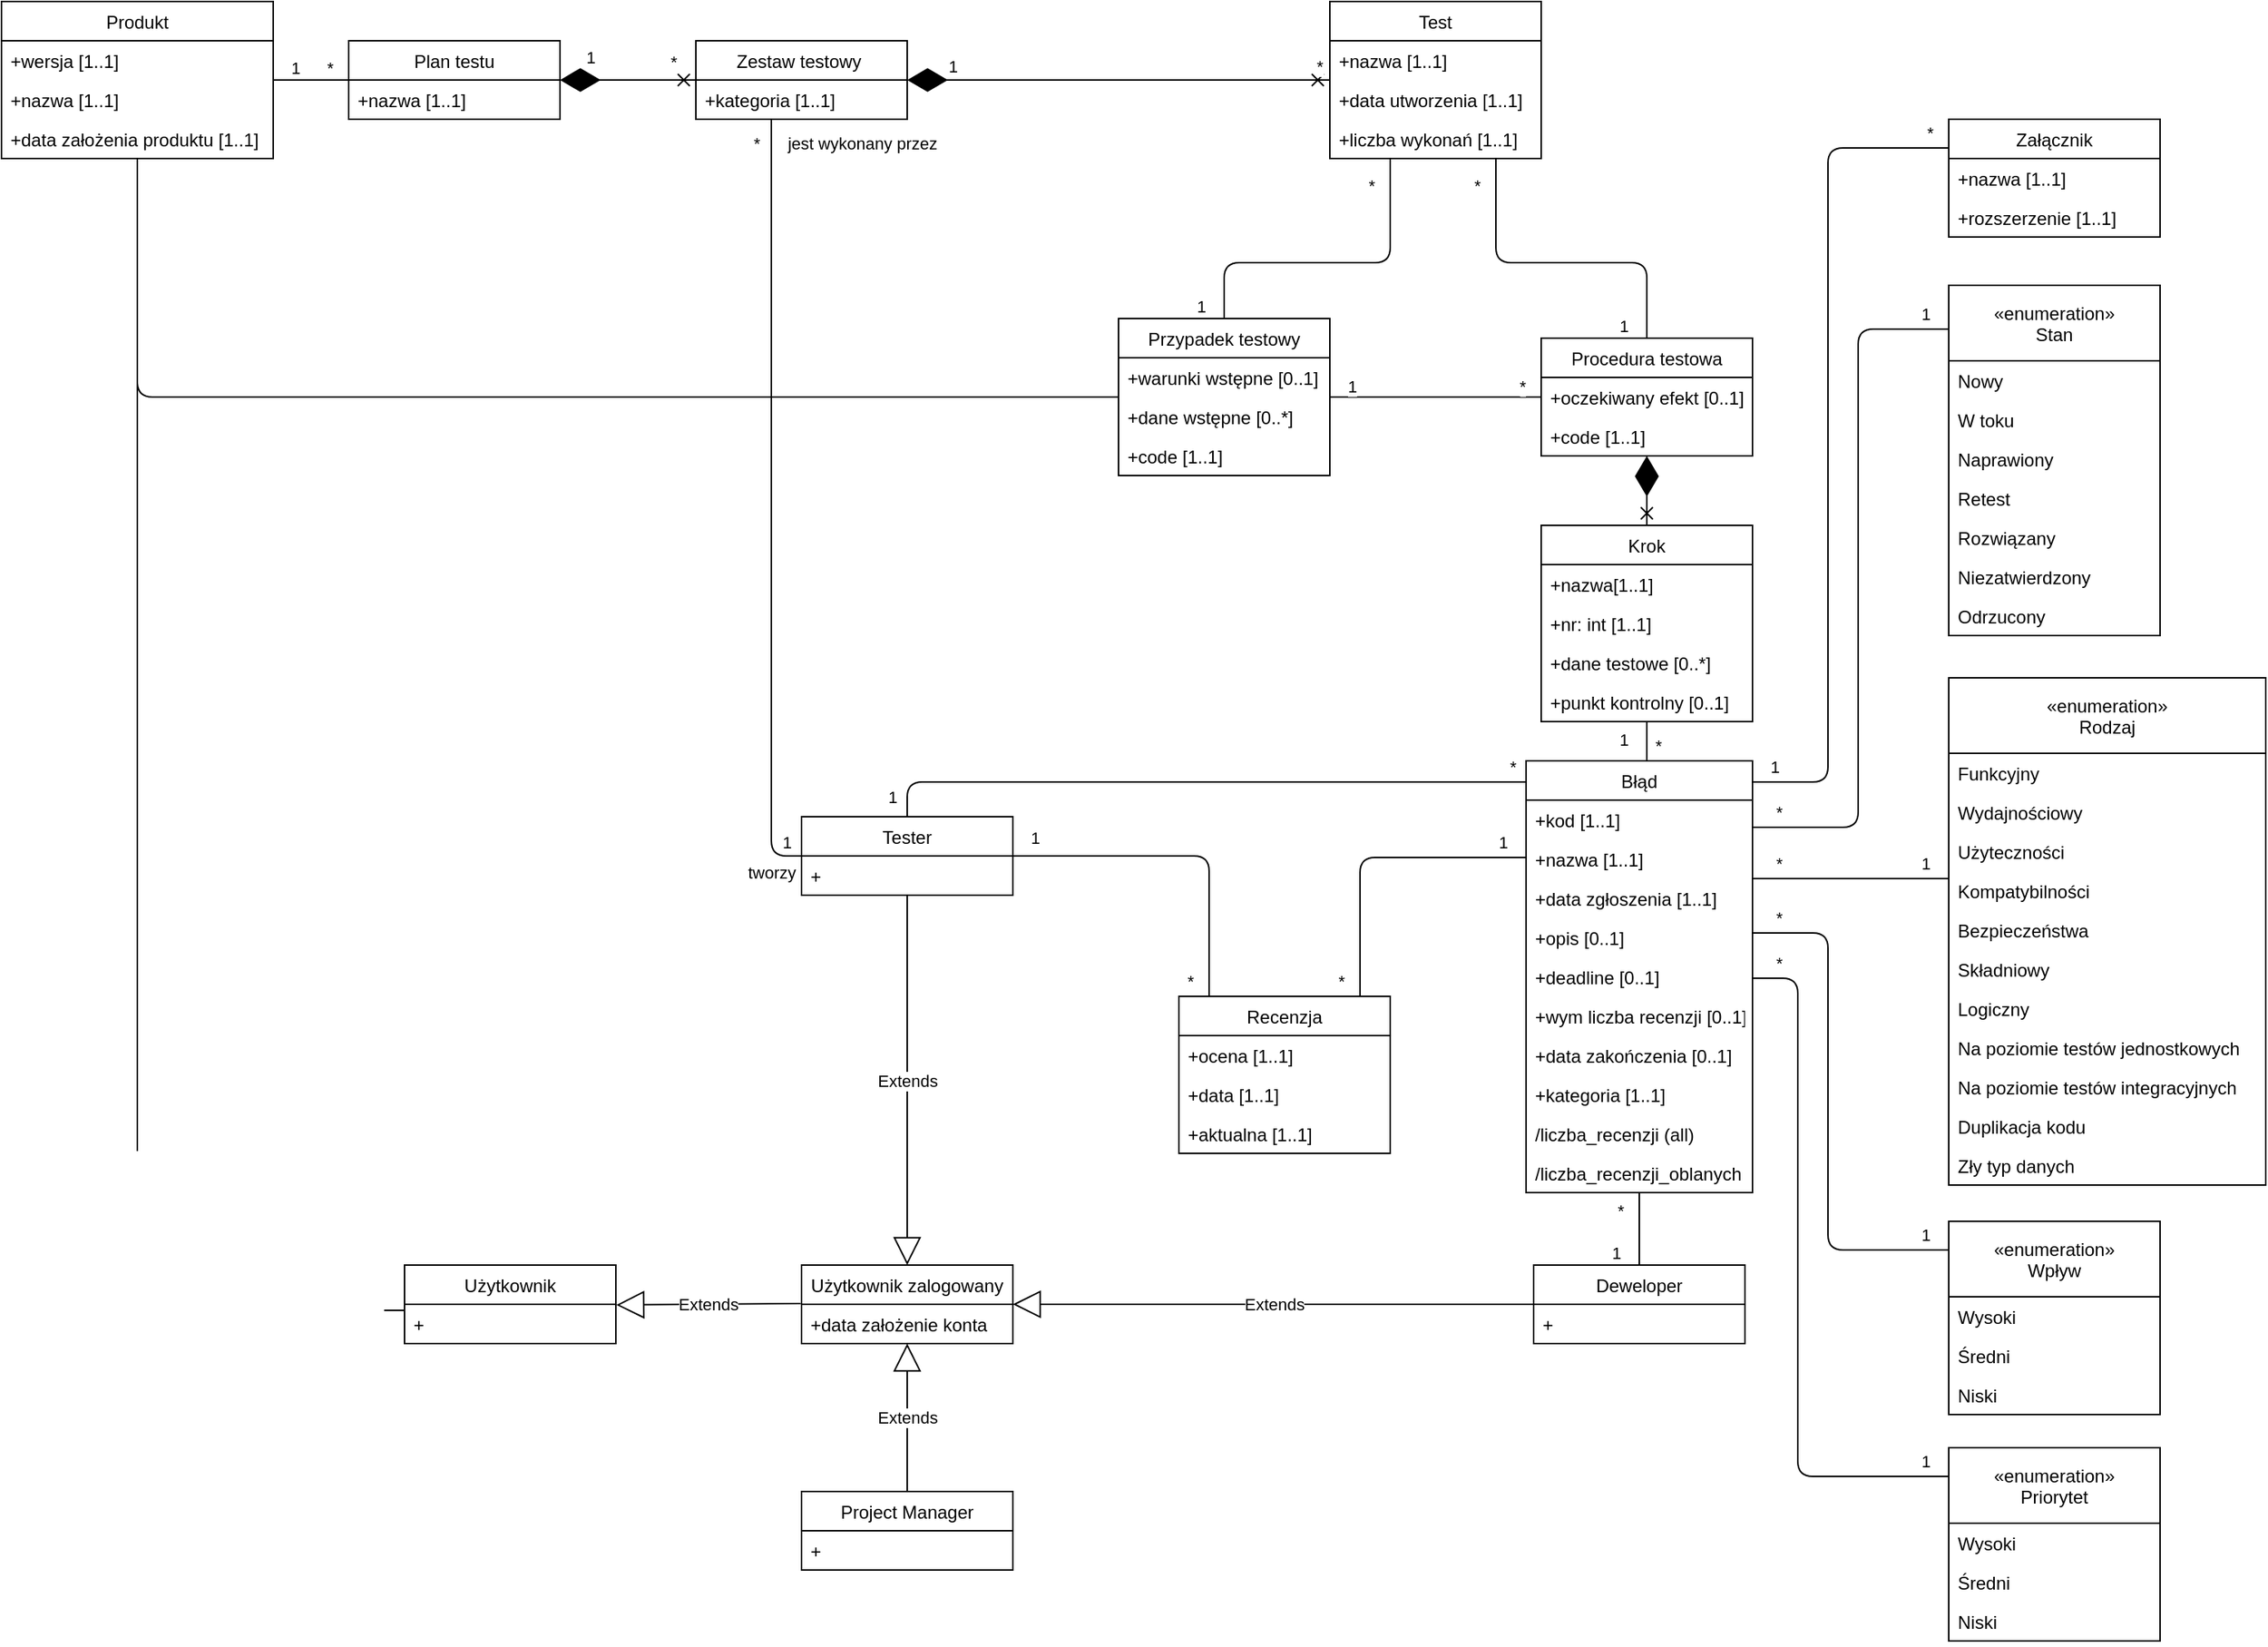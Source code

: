 <mxfile version="15.5.9" type="github">
  <diagram id="C5RBs43oDa-KdzZeNtuy" name="Page-1">
    <mxGraphModel dx="2065" dy="324" grid="1" gridSize="10" guides="1" tooltips="1" connect="1" arrows="1" fold="1" page="1" pageScale="1" pageWidth="827" pageHeight="1169" math="0" shadow="0">
      <root>
        <mxCell id="WIyWlLk6GJQsqaUBKTNV-0" />
        <mxCell id="WIyWlLk6GJQsqaUBKTNV-1" parent="WIyWlLk6GJQsqaUBKTNV-0" />
        <mxCell id="rUIHVcRXvthAcP_0r2kh-1" value="Plan testu" style="swimlane;fontStyle=0;childLayout=stackLayout;horizontal=1;startSize=26;fillColor=none;horizontalStack=0;resizeParent=1;resizeParentMax=0;resizeLast=0;collapsible=1;marginBottom=0;" parent="WIyWlLk6GJQsqaUBKTNV-1" vertex="1">
          <mxGeometry x="-590" y="89" width="140" height="52" as="geometry" />
        </mxCell>
        <mxCell id="rUIHVcRXvthAcP_0r2kh-4" value="+nazwa [1..1]" style="text;strokeColor=none;fillColor=none;align=left;verticalAlign=top;spacingLeft=4;spacingRight=4;overflow=hidden;rotatable=0;points=[[0,0.5],[1,0.5]];portConstraint=eastwest;" parent="rUIHVcRXvthAcP_0r2kh-1" vertex="1">
          <mxGeometry y="26" width="140" height="26" as="geometry" />
        </mxCell>
        <mxCell id="rUIHVcRXvthAcP_0r2kh-5" value="Zestaw testowy " style="swimlane;fontStyle=0;childLayout=stackLayout;horizontal=1;startSize=26;fillColor=none;horizontalStack=0;resizeParent=1;resizeParentMax=0;resizeLast=0;collapsible=1;marginBottom=0;" parent="WIyWlLk6GJQsqaUBKTNV-1" vertex="1">
          <mxGeometry x="-360" y="89" width="140" height="52" as="geometry" />
        </mxCell>
        <mxCell id="5Vj4jenH8BbNC08_9B11-53" value="+kategoria [1..1]" style="text;strokeColor=none;fillColor=none;align=left;verticalAlign=top;spacingLeft=4;spacingRight=4;overflow=hidden;rotatable=0;points=[[0,0.5],[1,0.5]];portConstraint=eastwest;" parent="rUIHVcRXvthAcP_0r2kh-5" vertex="1">
          <mxGeometry y="26" width="140" height="26" as="geometry" />
        </mxCell>
        <mxCell id="rUIHVcRXvthAcP_0r2kh-13" value="Test" style="swimlane;fontStyle=0;childLayout=stackLayout;horizontal=1;startSize=26;fillColor=none;horizontalStack=0;resizeParent=1;resizeParentMax=0;resizeLast=0;collapsible=1;marginBottom=0;" parent="WIyWlLk6GJQsqaUBKTNV-1" vertex="1">
          <mxGeometry x="60" y="63" width="140" height="104" as="geometry" />
        </mxCell>
        <mxCell id="5Vj4jenH8BbNC08_9B11-20" value="+nazwa [1..1]" style="text;strokeColor=none;fillColor=none;align=left;verticalAlign=top;spacingLeft=4;spacingRight=4;overflow=hidden;rotatable=0;points=[[0,0.5],[1,0.5]];portConstraint=eastwest;" parent="rUIHVcRXvthAcP_0r2kh-13" vertex="1">
          <mxGeometry y="26" width="140" height="26" as="geometry" />
        </mxCell>
        <mxCell id="5Vj4jenH8BbNC08_9B11-55" value="+data utworzenia [1..1]" style="text;strokeColor=none;fillColor=none;align=left;verticalAlign=top;spacingLeft=4;spacingRight=4;overflow=hidden;rotatable=0;points=[[0,0.5],[1,0.5]];portConstraint=eastwest;" parent="rUIHVcRXvthAcP_0r2kh-13" vertex="1">
          <mxGeometry y="52" width="140" height="26" as="geometry" />
        </mxCell>
        <mxCell id="5Vj4jenH8BbNC08_9B11-60" value="+liczba wykonań [1..1]" style="text;strokeColor=none;fillColor=none;align=left;verticalAlign=top;spacingLeft=4;spacingRight=4;overflow=hidden;rotatable=0;points=[[0,0.5],[1,0.5]];portConstraint=eastwest;" parent="rUIHVcRXvthAcP_0r2kh-13" vertex="1">
          <mxGeometry y="78" width="140" height="26" as="geometry" />
        </mxCell>
        <mxCell id="5Vj4jenH8BbNC08_9B11-35" style="edgeStyle=orthogonalEdgeStyle;rounded=1;orthogonalLoop=1;jettySize=auto;html=1;endArrow=none;endFill=0;" parent="WIyWlLk6GJQsqaUBKTNV-1" source="Vc3Eoi6ETg7o6c7sWArZ-52" target="Vc3Eoi6ETg7o6c7sWArZ-6" edge="1">
          <mxGeometry relative="1" as="geometry">
            <Array as="points">
              <mxPoint x="-220" y="580" />
            </Array>
          </mxGeometry>
        </mxCell>
        <mxCell id="Vc3Eoi6ETg7o6c7sWArZ-79" value="1" style="edgeLabel;html=1;align=center;verticalAlign=middle;resizable=0;points=[];" parent="5Vj4jenH8BbNC08_9B11-35" vertex="1" connectable="0">
          <mxGeometry x="0.893" relative="1" as="geometry">
            <mxPoint x="-10" y="10" as="offset" />
          </mxGeometry>
        </mxCell>
        <mxCell id="Vc3Eoi6ETg7o6c7sWArZ-80" value="*" style="edgeLabel;html=1;align=center;verticalAlign=middle;resizable=0;points=[];" parent="5Vj4jenH8BbNC08_9B11-35" vertex="1" connectable="0">
          <mxGeometry x="-0.926" y="-2" relative="1" as="geometry">
            <mxPoint x="7" y="-8" as="offset" />
          </mxGeometry>
        </mxCell>
        <mxCell id="rUIHVcRXvthAcP_0r2kh-67" value="" style="endArrow=none;html=1;edgeStyle=orthogonalEdgeStyle;" parent="WIyWlLk6GJQsqaUBKTNV-1" source="Vc3Eoi6ETg7o6c7sWArZ-6" target="rUIHVcRXvthAcP_0r2kh-5" edge="1">
          <mxGeometry width="50" height="50" relative="1" as="geometry">
            <mxPoint x="-620" y="412" as="sourcePoint" />
            <mxPoint x="-617.06" y="316.002" as="targetPoint" />
            <Array as="points">
              <mxPoint x="-310" y="629" />
            </Array>
          </mxGeometry>
        </mxCell>
        <mxCell id="rUIHVcRXvthAcP_0r2kh-68" value="tworzy" style="edgeLabel;html=1;align=center;verticalAlign=middle;resizable=0;points=[];" parent="rUIHVcRXvthAcP_0r2kh-67" vertex="1" connectable="0">
          <mxGeometry x="-0.716" y="-2" relative="1" as="geometry">
            <mxPoint x="-2" y="63" as="offset" />
          </mxGeometry>
        </mxCell>
        <mxCell id="rUIHVcRXvthAcP_0r2kh-69" value="jest wykonany przez" style="edgeLabel;html=1;align=center;verticalAlign=middle;resizable=0;points=[];" parent="rUIHVcRXvthAcP_0r2kh-67" vertex="1" connectable="0">
          <mxGeometry x="0.685" relative="1" as="geometry">
            <mxPoint x="60" y="-64" as="offset" />
          </mxGeometry>
        </mxCell>
        <mxCell id="rUIHVcRXvthAcP_0r2kh-70" value="*" style="edgeLabel;html=1;align=center;verticalAlign=middle;resizable=0;points=[];" parent="rUIHVcRXvthAcP_0r2kh-67" vertex="1" connectable="0">
          <mxGeometry x="0.669" y="1" relative="1" as="geometry">
            <mxPoint x="-9" y="-68" as="offset" />
          </mxGeometry>
        </mxCell>
        <mxCell id="rUIHVcRXvthAcP_0r2kh-71" value="1" style="edgeLabel;html=1;align=center;verticalAlign=middle;resizable=0;points=[];" parent="rUIHVcRXvthAcP_0r2kh-67" vertex="1" connectable="0">
          <mxGeometry x="-0.559" y="-2" relative="1" as="geometry">
            <mxPoint x="8" y="83" as="offset" />
          </mxGeometry>
        </mxCell>
        <mxCell id="5Vj4jenH8BbNC08_9B11-12" value="Krok" style="swimlane;fontStyle=0;childLayout=stackLayout;horizontal=1;startSize=26;fillColor=none;horizontalStack=0;resizeParent=1;resizeParentMax=0;resizeLast=0;collapsible=1;marginBottom=0;" parent="WIyWlLk6GJQsqaUBKTNV-1" vertex="1">
          <mxGeometry x="200" y="410" width="140" height="130" as="geometry" />
        </mxCell>
        <mxCell id="UE96xgW0tEFk1YT_2X4H-4" value="+nazwa[1..1]" style="text;strokeColor=none;fillColor=none;align=left;verticalAlign=top;spacingLeft=4;spacingRight=4;overflow=hidden;rotatable=0;points=[[0,0.5],[1,0.5]];portConstraint=eastwest;" parent="5Vj4jenH8BbNC08_9B11-12" vertex="1">
          <mxGeometry y="26" width="140" height="26" as="geometry" />
        </mxCell>
        <mxCell id="5Vj4jenH8BbNC08_9B11-69" value="+nr: int [1..1]" style="text;strokeColor=none;fillColor=none;align=left;verticalAlign=top;spacingLeft=4;spacingRight=4;overflow=hidden;rotatable=0;points=[[0,0.5],[1,0.5]];portConstraint=eastwest;" parent="5Vj4jenH8BbNC08_9B11-12" vertex="1">
          <mxGeometry y="52" width="140" height="26" as="geometry" />
        </mxCell>
        <mxCell id="5Vj4jenH8BbNC08_9B11-88" value="+dane testowe [0..*]" style="text;strokeColor=none;fillColor=none;align=left;verticalAlign=top;spacingLeft=4;spacingRight=4;overflow=hidden;rotatable=0;points=[[0,0.5],[1,0.5]];portConstraint=eastwest;" parent="5Vj4jenH8BbNC08_9B11-12" vertex="1">
          <mxGeometry y="78" width="140" height="26" as="geometry" />
        </mxCell>
        <mxCell id="5Vj4jenH8BbNC08_9B11-16" value="+punkt kontrolny [0..1]" style="text;strokeColor=none;fillColor=none;align=left;verticalAlign=top;spacingLeft=4;spacingRight=4;overflow=hidden;rotatable=0;points=[[0,0.5],[1,0.5]];portConstraint=eastwest;" parent="5Vj4jenH8BbNC08_9B11-12" vertex="1">
          <mxGeometry y="104" width="140" height="26" as="geometry" />
        </mxCell>
        <mxCell id="5Vj4jenH8BbNC08_9B11-51" value="" style="endArrow=diamondThin;endFill=1;endSize=24;html=1;edgeStyle=orthogonalEdgeStyle;startArrow=cross;startFill=0;" parent="WIyWlLk6GJQsqaUBKTNV-1" source="rUIHVcRXvthAcP_0r2kh-13" target="rUIHVcRXvthAcP_0r2kh-5" edge="1">
          <mxGeometry width="160" relative="1" as="geometry">
            <mxPoint x="110" y="116" as="sourcePoint" />
            <mxPoint x="232" y="115" as="targetPoint" />
          </mxGeometry>
        </mxCell>
        <mxCell id="5Vj4jenH8BbNC08_9B11-52" value="*" style="edgeLabel;html=1;align=center;verticalAlign=middle;resizable=0;points=[];" parent="5Vj4jenH8BbNC08_9B11-51" vertex="1" connectable="0">
          <mxGeometry x="-0.873" relative="1" as="geometry">
            <mxPoint x="11" y="-9" as="offset" />
          </mxGeometry>
        </mxCell>
        <mxCell id="KIsLZSZWqToQ8BmbdBa2-0" value="1" style="edgeLabel;html=1;align=center;verticalAlign=middle;resizable=0;points=[];" parent="5Vj4jenH8BbNC08_9B11-51" vertex="1" connectable="0">
          <mxGeometry x="0.746" y="-2" relative="1" as="geometry">
            <mxPoint x="-6" y="-7" as="offset" />
          </mxGeometry>
        </mxCell>
        <mxCell id="5Vj4jenH8BbNC08_9B11-70" value="" style="endArrow=diamondThin;endFill=1;endSize=24;html=1;startArrow=cross;startFill=0;" parent="WIyWlLk6GJQsqaUBKTNV-1" source="5Vj4jenH8BbNC08_9B11-12" target="Vc3Eoi6ETg7o6c7sWArZ-37" edge="1">
          <mxGeometry width="160" relative="1" as="geometry">
            <mxPoint x="750" y="648" as="sourcePoint" />
            <mxPoint x="750" y="576" as="targetPoint" />
          </mxGeometry>
        </mxCell>
        <mxCell id="rqP9fq4yDlE11nNga9YV-0" value="Produkt" style="swimlane;fontStyle=0;childLayout=stackLayout;horizontal=1;startSize=26;fillColor=none;horizontalStack=0;resizeParent=1;resizeParentMax=0;resizeLast=0;collapsible=1;marginBottom=0;" parent="WIyWlLk6GJQsqaUBKTNV-1" vertex="1">
          <mxGeometry x="-820" y="63" width="180" height="104" as="geometry" />
        </mxCell>
        <mxCell id="rqP9fq4yDlE11nNga9YV-1" value="+wersja [1..1]" style="text;strokeColor=none;fillColor=none;align=left;verticalAlign=top;spacingLeft=4;spacingRight=4;overflow=hidden;rotatable=0;points=[[0,0.5],[1,0.5]];portConstraint=eastwest;" parent="rqP9fq4yDlE11nNga9YV-0" vertex="1">
          <mxGeometry y="26" width="180" height="26" as="geometry" />
        </mxCell>
        <mxCell id="TgG3yo3TImJw_ULpONhB-1" value="+nazwa [1..1]" style="text;strokeColor=none;fillColor=none;align=left;verticalAlign=top;spacingLeft=4;spacingRight=4;overflow=hidden;rotatable=0;points=[[0,0.5],[1,0.5]];portConstraint=eastwest;" parent="rqP9fq4yDlE11nNga9YV-0" vertex="1">
          <mxGeometry y="52" width="180" height="26" as="geometry" />
        </mxCell>
        <mxCell id="5CY6hVK9cCRZoUUBeGbK-0" value="+data założenia produktu [1..1]" style="text;strokeColor=none;fillColor=none;align=left;verticalAlign=top;spacingLeft=4;spacingRight=4;overflow=hidden;rotatable=0;points=[[0,0.5],[1,0.5]];portConstraint=eastwest;" vertex="1" parent="rqP9fq4yDlE11nNga9YV-0">
          <mxGeometry y="78" width="180" height="26" as="geometry" />
        </mxCell>
        <mxCell id="TgG3yo3TImJw_ULpONhB-2" value="Recenzja" style="swimlane;fontStyle=0;childLayout=stackLayout;horizontal=1;startSize=26;fillColor=none;horizontalStack=0;resizeParent=1;resizeParentMax=0;resizeLast=0;collapsible=1;marginBottom=0;" parent="WIyWlLk6GJQsqaUBKTNV-1" vertex="1">
          <mxGeometry x="-40" y="722" width="140" height="104" as="geometry" />
        </mxCell>
        <mxCell id="TgG3yo3TImJw_ULpONhB-4" value="+ocena [1..1]" style="text;strokeColor=none;fillColor=none;align=left;verticalAlign=top;spacingLeft=4;spacingRight=4;overflow=hidden;rotatable=0;points=[[0,0.5],[1,0.5]];portConstraint=eastwest;" parent="TgG3yo3TImJw_ULpONhB-2" vertex="1">
          <mxGeometry y="26" width="140" height="26" as="geometry" />
        </mxCell>
        <mxCell id="TgG3yo3TImJw_ULpONhB-7" value="+data [1..1]" style="text;strokeColor=none;fillColor=none;align=left;verticalAlign=top;spacingLeft=4;spacingRight=4;overflow=hidden;rotatable=0;points=[[0,0.5],[1,0.5]];portConstraint=eastwest;" parent="TgG3yo3TImJw_ULpONhB-2" vertex="1">
          <mxGeometry y="52" width="140" height="26" as="geometry" />
        </mxCell>
        <mxCell id="TgG3yo3TImJw_ULpONhB-12" value="+aktualna [1..1]" style="text;strokeColor=none;fillColor=none;align=left;verticalAlign=top;spacingLeft=4;spacingRight=4;overflow=hidden;rotatable=0;points=[[0,0.5],[1,0.5]];portConstraint=eastwest;" parent="TgG3yo3TImJw_ULpONhB-2" vertex="1">
          <mxGeometry y="78" width="140" height="26" as="geometry" />
        </mxCell>
        <mxCell id="Vc3Eoi6ETg7o6c7sWArZ-0" value="" style="endArrow=none;html=1;edgeStyle=orthogonalEdgeStyle;" parent="WIyWlLk6GJQsqaUBKTNV-1" source="rqP9fq4yDlE11nNga9YV-0" target="rUIHVcRXvthAcP_0r2kh-1" edge="1">
          <mxGeometry relative="1" as="geometry">
            <mxPoint x="-700" y="366" as="sourcePoint" />
            <mxPoint x="-540" y="366" as="targetPoint" />
          </mxGeometry>
        </mxCell>
        <mxCell id="Vc3Eoi6ETg7o6c7sWArZ-1" value="1" style="edgeLabel;resizable=0;html=1;align=left;verticalAlign=bottom;" parent="Vc3Eoi6ETg7o6c7sWArZ-0" connectable="0" vertex="1">
          <mxGeometry x="-1" relative="1" as="geometry">
            <mxPoint x="10" as="offset" />
          </mxGeometry>
        </mxCell>
        <mxCell id="Vc3Eoi6ETg7o6c7sWArZ-2" value="*" style="edgeLabel;resizable=0;html=1;align=right;verticalAlign=bottom;" parent="Vc3Eoi6ETg7o6c7sWArZ-0" connectable="0" vertex="1">
          <mxGeometry x="1" relative="1" as="geometry">
            <mxPoint x="-10" as="offset" />
          </mxGeometry>
        </mxCell>
        <mxCell id="Vc3Eoi6ETg7o6c7sWArZ-6" value="Tester" style="swimlane;fontStyle=0;childLayout=stackLayout;horizontal=1;startSize=26;fillColor=none;horizontalStack=0;resizeParent=1;resizeParentMax=0;resizeLast=0;collapsible=1;marginBottom=0;" parent="WIyWlLk6GJQsqaUBKTNV-1" vertex="1">
          <mxGeometry x="-290" y="603" width="140" height="52" as="geometry" />
        </mxCell>
        <mxCell id="Vc3Eoi6ETg7o6c7sWArZ-7" value="+" style="text;strokeColor=none;fillColor=none;align=left;verticalAlign=top;spacingLeft=4;spacingRight=4;overflow=hidden;rotatable=0;points=[[0,0.5],[1,0.5]];portConstraint=eastwest;" parent="Vc3Eoi6ETg7o6c7sWArZ-6" vertex="1">
          <mxGeometry y="26" width="140" height="26" as="geometry" />
        </mxCell>
        <mxCell id="Vc3Eoi6ETg7o6c7sWArZ-3" value="" style="endArrow=diamondThin;endFill=1;endSize=24;html=1;edgeStyle=orthogonalEdgeStyle;startArrow=cross;startFill=0;" parent="WIyWlLk6GJQsqaUBKTNV-1" source="rUIHVcRXvthAcP_0r2kh-5" target="rUIHVcRXvthAcP_0r2kh-1" edge="1">
          <mxGeometry width="160" relative="1" as="geometry">
            <mxPoint x="-498" y="246" as="sourcePoint" />
            <mxPoint x="-330" y="246" as="targetPoint" />
          </mxGeometry>
        </mxCell>
        <mxCell id="Vc3Eoi6ETg7o6c7sWArZ-4" value="1" style="edgeLabel;html=1;align=center;verticalAlign=middle;resizable=0;points=[];" parent="Vc3Eoi6ETg7o6c7sWArZ-3" vertex="1" connectable="0">
          <mxGeometry x="0.82" y="3" relative="1" as="geometry">
            <mxPoint x="12" y="-18" as="offset" />
          </mxGeometry>
        </mxCell>
        <mxCell id="Vc3Eoi6ETg7o6c7sWArZ-5" value="*" style="edgeLabel;html=1;align=center;verticalAlign=middle;resizable=0;points=[];" parent="Vc3Eoi6ETg7o6c7sWArZ-3" vertex="1" connectable="0">
          <mxGeometry x="-0.895" y="-1" relative="1" as="geometry">
            <mxPoint x="-11" y="-11" as="offset" />
          </mxGeometry>
        </mxCell>
        <mxCell id="Vc3Eoi6ETg7o6c7sWArZ-16" value="Użytkownik zalogowany" style="swimlane;fontStyle=0;childLayout=stackLayout;horizontal=1;startSize=26;fillColor=none;horizontalStack=0;resizeParent=1;resizeParentMax=0;resizeLast=0;collapsible=1;marginBottom=0;" parent="WIyWlLk6GJQsqaUBKTNV-1" vertex="1">
          <mxGeometry x="-290" y="900" width="140" height="52" as="geometry" />
        </mxCell>
        <mxCell id="Vc3Eoi6ETg7o6c7sWArZ-17" value="+data założenie konta" style="text;strokeColor=none;fillColor=none;align=left;verticalAlign=top;spacingLeft=4;spacingRight=4;overflow=hidden;rotatable=0;points=[[0,0.5],[1,0.5]];portConstraint=eastwest;" parent="Vc3Eoi6ETg7o6c7sWArZ-16" vertex="1">
          <mxGeometry y="26" width="140" height="26" as="geometry" />
        </mxCell>
        <mxCell id="Vc3Eoi6ETg7o6c7sWArZ-18" value="Extends" style="endArrow=block;endSize=16;endFill=0;html=1;edgeStyle=orthogonalEdgeStyle;" parent="WIyWlLk6GJQsqaUBKTNV-1" source="Vc3Eoi6ETg7o6c7sWArZ-6" target="Vc3Eoi6ETg7o6c7sWArZ-16" edge="1">
          <mxGeometry width="160" relative="1" as="geometry">
            <mxPoint x="-780" y="516" as="sourcePoint" />
            <mxPoint x="-620" y="516" as="targetPoint" />
          </mxGeometry>
        </mxCell>
        <mxCell id="Vc3Eoi6ETg7o6c7sWArZ-19" value="Project Manager" style="swimlane;fontStyle=0;childLayout=stackLayout;horizontal=1;startSize=26;fillColor=none;horizontalStack=0;resizeParent=1;resizeParentMax=0;resizeLast=0;collapsible=1;marginBottom=0;" parent="WIyWlLk6GJQsqaUBKTNV-1" vertex="1">
          <mxGeometry x="-290" y="1050" width="140" height="52" as="geometry" />
        </mxCell>
        <mxCell id="Vc3Eoi6ETg7o6c7sWArZ-20" value="+" style="text;strokeColor=none;fillColor=none;align=left;verticalAlign=top;spacingLeft=4;spacingRight=4;overflow=hidden;rotatable=0;points=[[0,0.5],[1,0.5]];portConstraint=eastwest;" parent="Vc3Eoi6ETg7o6c7sWArZ-19" vertex="1">
          <mxGeometry y="26" width="140" height="26" as="geometry" />
        </mxCell>
        <mxCell id="Vc3Eoi6ETg7o6c7sWArZ-21" value="Deweloper" style="swimlane;fontStyle=0;childLayout=stackLayout;horizontal=1;startSize=26;fillColor=none;horizontalStack=0;resizeParent=1;resizeParentMax=0;resizeLast=0;collapsible=1;marginBottom=0;" parent="WIyWlLk6GJQsqaUBKTNV-1" vertex="1">
          <mxGeometry x="195" y="900" width="140" height="52" as="geometry" />
        </mxCell>
        <mxCell id="Vc3Eoi6ETg7o6c7sWArZ-22" value="+" style="text;strokeColor=none;fillColor=none;align=left;verticalAlign=top;spacingLeft=4;spacingRight=4;overflow=hidden;rotatable=0;points=[[0,0.5],[1,0.5]];portConstraint=eastwest;" parent="Vc3Eoi6ETg7o6c7sWArZ-21" vertex="1">
          <mxGeometry y="26" width="140" height="26" as="geometry" />
        </mxCell>
        <mxCell id="Vc3Eoi6ETg7o6c7sWArZ-23" value="Extends" style="endArrow=block;endSize=16;endFill=0;html=1;edgeStyle=orthogonalEdgeStyle;" parent="WIyWlLk6GJQsqaUBKTNV-1" source="Vc3Eoi6ETg7o6c7sWArZ-19" target="Vc3Eoi6ETg7o6c7sWArZ-16" edge="1">
          <mxGeometry width="160" relative="1" as="geometry">
            <mxPoint x="-490.0" y="618" as="sourcePoint" />
            <mxPoint x="-490.0" y="766" as="targetPoint" />
          </mxGeometry>
        </mxCell>
        <mxCell id="Vc3Eoi6ETg7o6c7sWArZ-24" value="Extends" style="endArrow=block;endSize=16;endFill=0;html=1;edgeStyle=orthogonalEdgeStyle;" parent="WIyWlLk6GJQsqaUBKTNV-1" source="Vc3Eoi6ETg7o6c7sWArZ-21" target="Vc3Eoi6ETg7o6c7sWArZ-16" edge="1">
          <mxGeometry width="160" relative="1" as="geometry">
            <mxPoint x="-490" y="976" as="sourcePoint" />
            <mxPoint x="-490" y="818" as="targetPoint" />
          </mxGeometry>
        </mxCell>
        <mxCell id="Vc3Eoi6ETg7o6c7sWArZ-25" value="" style="endArrow=none;html=1;edgeStyle=orthogonalEdgeStyle;" parent="WIyWlLk6GJQsqaUBKTNV-1" source="Vc3Eoi6ETg7o6c7sWArZ-21" target="Vc3Eoi6ETg7o6c7sWArZ-52" edge="1">
          <mxGeometry relative="1" as="geometry">
            <mxPoint x="-130" y="1064" as="sourcePoint" />
            <mxPoint x="-110" y="716" as="targetPoint" />
          </mxGeometry>
        </mxCell>
        <mxCell id="Vc3Eoi6ETg7o6c7sWArZ-26" value="1" style="edgeLabel;resizable=0;html=1;align=left;verticalAlign=bottom;" parent="Vc3Eoi6ETg7o6c7sWArZ-25" connectable="0" vertex="1">
          <mxGeometry x="-1" relative="1" as="geometry">
            <mxPoint x="-20" as="offset" />
          </mxGeometry>
        </mxCell>
        <mxCell id="Vc3Eoi6ETg7o6c7sWArZ-27" value="*" style="edgeLabel;resizable=0;html=1;align=right;verticalAlign=bottom;" parent="Vc3Eoi6ETg7o6c7sWArZ-25" connectable="0" vertex="1">
          <mxGeometry x="1" relative="1" as="geometry">
            <mxPoint x="-10" y="20" as="offset" />
          </mxGeometry>
        </mxCell>
        <mxCell id="Vc3Eoi6ETg7o6c7sWArZ-31" value="" style="endArrow=none;html=1;edgeStyle=orthogonalEdgeStyle;" parent="WIyWlLk6GJQsqaUBKTNV-1" source="Vc3Eoi6ETg7o6c7sWArZ-48" target="rUIHVcRXvthAcP_0r2kh-13" edge="1">
          <mxGeometry relative="1" as="geometry">
            <mxPoint x="-130" y="226" as="sourcePoint" />
            <mxPoint x="80" y="226" as="targetPoint" />
            <Array as="points">
              <mxPoint x="-10" y="236" />
              <mxPoint x="100" y="236" />
            </Array>
          </mxGeometry>
        </mxCell>
        <mxCell id="Vc3Eoi6ETg7o6c7sWArZ-32" value="1" style="edgeLabel;resizable=0;html=1;align=left;verticalAlign=bottom;" parent="Vc3Eoi6ETg7o6c7sWArZ-31" connectable="0" vertex="1">
          <mxGeometry x="-1" relative="1" as="geometry">
            <mxPoint x="-20" as="offset" />
          </mxGeometry>
        </mxCell>
        <mxCell id="Vc3Eoi6ETg7o6c7sWArZ-33" value="*" style="edgeLabel;resizable=0;html=1;align=right;verticalAlign=bottom;" parent="Vc3Eoi6ETg7o6c7sWArZ-31" connectable="0" vertex="1">
          <mxGeometry x="1" relative="1" as="geometry">
            <mxPoint x="-10" y="26" as="offset" />
          </mxGeometry>
        </mxCell>
        <mxCell id="Vc3Eoi6ETg7o6c7sWArZ-34" value="" style="endArrow=none;html=1;edgeStyle=orthogonalEdgeStyle;" parent="WIyWlLk6GJQsqaUBKTNV-1" source="Vc3Eoi6ETg7o6c7sWArZ-48" target="Vc3Eoi6ETg7o6c7sWArZ-37" edge="1">
          <mxGeometry relative="1" as="geometry">
            <mxPoint x="125" y="458" as="sourcePoint" />
            <mxPoint x="125" y="352" as="targetPoint" />
          </mxGeometry>
        </mxCell>
        <mxCell id="Vc3Eoi6ETg7o6c7sWArZ-35" value="1" style="edgeLabel;resizable=0;html=1;align=left;verticalAlign=bottom;" parent="Vc3Eoi6ETg7o6c7sWArZ-34" connectable="0" vertex="1">
          <mxGeometry x="-1" relative="1" as="geometry">
            <mxPoint x="10" y="1" as="offset" />
          </mxGeometry>
        </mxCell>
        <mxCell id="Vc3Eoi6ETg7o6c7sWArZ-36" value="*" style="edgeLabel;resizable=0;html=1;align=right;verticalAlign=bottom;" parent="Vc3Eoi6ETg7o6c7sWArZ-34" connectable="0" vertex="1">
          <mxGeometry x="1" relative="1" as="geometry">
            <mxPoint x="-10" y="1" as="offset" />
          </mxGeometry>
        </mxCell>
        <mxCell id="Vc3Eoi6ETg7o6c7sWArZ-37" value="Procedura testowa" style="swimlane;fontStyle=0;childLayout=stackLayout;horizontal=1;startSize=26;fillColor=none;horizontalStack=0;resizeParent=1;resizeParentMax=0;resizeLast=0;collapsible=1;marginBottom=0;" parent="WIyWlLk6GJQsqaUBKTNV-1" vertex="1">
          <mxGeometry x="200" y="286" width="140" height="78" as="geometry" />
        </mxCell>
        <mxCell id="Vc3Eoi6ETg7o6c7sWArZ-38" value="+oczekiwany efekt [0..1]" style="text;strokeColor=none;fillColor=none;align=left;verticalAlign=top;spacingLeft=4;spacingRight=4;overflow=hidden;rotatable=0;points=[[0,0.5],[1,0.5]];portConstraint=eastwest;" parent="Vc3Eoi6ETg7o6c7sWArZ-37" vertex="1">
          <mxGeometry y="26" width="140" height="26" as="geometry" />
        </mxCell>
        <mxCell id="84gb7psJSmbV0KAnGelM-0" value="+code [1..1]" style="text;strokeColor=none;fillColor=none;align=left;verticalAlign=top;spacingLeft=4;spacingRight=4;overflow=hidden;rotatable=0;points=[[0,0.5],[1,0.5]];portConstraint=eastwest;" parent="Vc3Eoi6ETg7o6c7sWArZ-37" vertex="1">
          <mxGeometry y="52" width="140" height="26" as="geometry" />
        </mxCell>
        <mxCell id="Vc3Eoi6ETg7o6c7sWArZ-39" value="" style="endArrow=none;html=1;edgeStyle=orthogonalEdgeStyle;" parent="WIyWlLk6GJQsqaUBKTNV-1" source="Vc3Eoi6ETg7o6c7sWArZ-37" target="rUIHVcRXvthAcP_0r2kh-13" edge="1">
          <mxGeometry relative="1" as="geometry">
            <mxPoint x="-35" y="296" as="sourcePoint" />
            <mxPoint x="140" y="190" as="targetPoint" />
            <Array as="points">
              <mxPoint x="270" y="236" />
              <mxPoint x="170" y="236" />
            </Array>
          </mxGeometry>
        </mxCell>
        <mxCell id="Vc3Eoi6ETg7o6c7sWArZ-40" value="1" style="edgeLabel;resizable=0;html=1;align=left;verticalAlign=bottom;" parent="Vc3Eoi6ETg7o6c7sWArZ-39" connectable="0" vertex="1">
          <mxGeometry x="-1" relative="1" as="geometry">
            <mxPoint x="-20" as="offset" />
          </mxGeometry>
        </mxCell>
        <mxCell id="Vc3Eoi6ETg7o6c7sWArZ-41" value="*" style="edgeLabel;resizable=0;html=1;align=right;verticalAlign=bottom;" parent="Vc3Eoi6ETg7o6c7sWArZ-39" connectable="0" vertex="1">
          <mxGeometry x="1" relative="1" as="geometry">
            <mxPoint x="-10" y="26" as="offset" />
          </mxGeometry>
        </mxCell>
        <mxCell id="Vc3Eoi6ETg7o6c7sWArZ-48" value="Przypadek testowy" style="swimlane;fontStyle=0;childLayout=stackLayout;horizontal=1;startSize=26;fillColor=none;horizontalStack=0;resizeParent=1;resizeParentMax=0;resizeLast=0;collapsible=1;marginBottom=0;" parent="WIyWlLk6GJQsqaUBKTNV-1" vertex="1">
          <mxGeometry x="-80" y="273" width="140" height="104" as="geometry" />
        </mxCell>
        <mxCell id="Vc3Eoi6ETg7o6c7sWArZ-49" value="+warunki wstępne [0..1]" style="text;strokeColor=none;fillColor=none;align=left;verticalAlign=top;spacingLeft=4;spacingRight=4;overflow=hidden;rotatable=0;points=[[0,0.5],[1,0.5]];portConstraint=eastwest;" parent="Vc3Eoi6ETg7o6c7sWArZ-48" vertex="1">
          <mxGeometry y="26" width="140" height="26" as="geometry" />
        </mxCell>
        <mxCell id="Vc3Eoi6ETg7o6c7sWArZ-50" value="+dane wstępne [0..*]" style="text;strokeColor=none;fillColor=none;align=left;verticalAlign=top;spacingLeft=4;spacingRight=4;overflow=hidden;rotatable=0;points=[[0,0.5],[1,0.5]];portConstraint=eastwest;" parent="Vc3Eoi6ETg7o6c7sWArZ-48" vertex="1">
          <mxGeometry y="52" width="140" height="26" as="geometry" />
        </mxCell>
        <mxCell id="84gb7psJSmbV0KAnGelM-1" value="+code [1..1]" style="text;strokeColor=none;fillColor=none;align=left;verticalAlign=top;spacingLeft=4;spacingRight=4;overflow=hidden;rotatable=0;points=[[0,0.5],[1,0.5]];portConstraint=eastwest;" parent="Vc3Eoi6ETg7o6c7sWArZ-48" vertex="1">
          <mxGeometry y="78" width="140" height="26" as="geometry" />
        </mxCell>
        <mxCell id="Vc3Eoi6ETg7o6c7sWArZ-52" value="Błąd" style="swimlane;fontStyle=0;childLayout=stackLayout;horizontal=1;startSize=26;fillColor=none;horizontalStack=0;resizeParent=1;resizeParentMax=0;resizeLast=0;collapsible=1;marginBottom=0;" parent="WIyWlLk6GJQsqaUBKTNV-1" vertex="1">
          <mxGeometry x="190" y="566" width="150" height="286" as="geometry" />
        </mxCell>
        <mxCell id="Vc3Eoi6ETg7o6c7sWArZ-60" value="+kod [1..1]" style="text;strokeColor=none;fillColor=none;align=left;verticalAlign=top;spacingLeft=4;spacingRight=4;overflow=hidden;rotatable=0;points=[[0,0.5],[1,0.5]];portConstraint=eastwest;" parent="Vc3Eoi6ETg7o6c7sWArZ-52" vertex="1">
          <mxGeometry y="26" width="150" height="26" as="geometry" />
        </mxCell>
        <mxCell id="Vc3Eoi6ETg7o6c7sWArZ-59" value="+nazwa [1..1]" style="text;strokeColor=none;fillColor=none;align=left;verticalAlign=top;spacingLeft=4;spacingRight=4;overflow=hidden;rotatable=0;points=[[0,0.5],[1,0.5]];portConstraint=eastwest;" parent="Vc3Eoi6ETg7o6c7sWArZ-52" vertex="1">
          <mxGeometry y="52" width="150" height="26" as="geometry" />
        </mxCell>
        <mxCell id="Vc3Eoi6ETg7o6c7sWArZ-61" value="+data zgłoszenia [1..1]" style="text;strokeColor=none;fillColor=none;align=left;verticalAlign=top;spacingLeft=4;spacingRight=4;overflow=hidden;rotatable=0;points=[[0,0.5],[1,0.5]];portConstraint=eastwest;" parent="Vc3Eoi6ETg7o6c7sWArZ-52" vertex="1">
          <mxGeometry y="78" width="150" height="26" as="geometry" />
        </mxCell>
        <mxCell id="Vc3Eoi6ETg7o6c7sWArZ-58" value="+opis [0..1]" style="text;strokeColor=none;fillColor=none;align=left;verticalAlign=top;spacingLeft=4;spacingRight=4;overflow=hidden;rotatable=0;points=[[0,0.5],[1,0.5]];portConstraint=eastwest;" parent="Vc3Eoi6ETg7o6c7sWArZ-52" vertex="1">
          <mxGeometry y="104" width="150" height="26" as="geometry" />
        </mxCell>
        <mxCell id="Vc3Eoi6ETg7o6c7sWArZ-108" value="+deadline [0..1]" style="text;strokeColor=none;fillColor=none;align=left;verticalAlign=top;spacingLeft=4;spacingRight=4;overflow=hidden;rotatable=0;points=[[0,0.5],[1,0.5]];portConstraint=eastwest;" parent="Vc3Eoi6ETg7o6c7sWArZ-52" vertex="1">
          <mxGeometry y="130" width="150" height="26" as="geometry" />
        </mxCell>
        <mxCell id="Vc3Eoi6ETg7o6c7sWArZ-54" value="+wym liczba recenzji [0..1]" style="text;strokeColor=none;fillColor=none;align=left;verticalAlign=top;spacingLeft=4;spacingRight=4;overflow=hidden;rotatable=0;points=[[0,0.5],[1,0.5]];portConstraint=eastwest;" parent="Vc3Eoi6ETg7o6c7sWArZ-52" vertex="1">
          <mxGeometry y="156" width="150" height="26" as="geometry" />
        </mxCell>
        <mxCell id="Vc3Eoi6ETg7o6c7sWArZ-107" value="+data zakończenia [0..1]" style="text;strokeColor=none;fillColor=none;align=left;verticalAlign=top;spacingLeft=4;spacingRight=4;overflow=hidden;rotatable=0;points=[[0,0.5],[1,0.5]];portConstraint=eastwest;" parent="Vc3Eoi6ETg7o6c7sWArZ-52" vertex="1">
          <mxGeometry y="182" width="150" height="26" as="geometry" />
        </mxCell>
        <mxCell id="UE96xgW0tEFk1YT_2X4H-1" value="+kategoria [1..1]" style="text;strokeColor=none;fillColor=none;align=left;verticalAlign=top;spacingLeft=4;spacingRight=4;overflow=hidden;rotatable=0;points=[[0,0.5],[1,0.5]];portConstraint=eastwest;" parent="Vc3Eoi6ETg7o6c7sWArZ-52" vertex="1">
          <mxGeometry y="208" width="150" height="26" as="geometry" />
        </mxCell>
        <mxCell id="UE96xgW0tEFk1YT_2X4H-2" value="/liczba_recenzji (all)" style="text;strokeColor=none;fillColor=none;align=left;verticalAlign=top;spacingLeft=4;spacingRight=4;overflow=hidden;rotatable=0;points=[[0,0.5],[1,0.5]];portConstraint=eastwest;" parent="Vc3Eoi6ETg7o6c7sWArZ-52" vertex="1">
          <mxGeometry y="234" width="150" height="26" as="geometry" />
        </mxCell>
        <mxCell id="UE96xgW0tEFk1YT_2X4H-3" value="/liczba_recenzji_oblanych (failed)" style="text;strokeColor=none;fillColor=none;align=left;verticalAlign=top;spacingLeft=4;spacingRight=4;overflow=hidden;rotatable=0;points=[[0,0.5],[1,0.5]];portConstraint=eastwest;" parent="Vc3Eoi6ETg7o6c7sWArZ-52" vertex="1">
          <mxGeometry y="260" width="150" height="26" as="geometry" />
        </mxCell>
        <mxCell id="Vc3Eoi6ETg7o6c7sWArZ-63" value="" style="endArrow=none;html=1;edgeStyle=orthogonalEdgeStyle;" parent="WIyWlLk6GJQsqaUBKTNV-1" source="Vc3Eoi6ETg7o6c7sWArZ-52" target="Vc3Eoi6ETg7o6c7sWArZ-81" edge="1">
          <mxGeometry relative="1" as="geometry">
            <mxPoint x="650" y="555.0" as="sourcePoint" />
            <mxPoint x="550" y="436" as="targetPoint" />
            <Array as="points">
              <mxPoint x="390" y="580" />
              <mxPoint x="390" y="160" />
            </Array>
          </mxGeometry>
        </mxCell>
        <mxCell id="Vc3Eoi6ETg7o6c7sWArZ-64" value="1" style="edgeLabel;resizable=0;html=1;align=left;verticalAlign=bottom;" parent="Vc3Eoi6ETg7o6c7sWArZ-63" connectable="0" vertex="1">
          <mxGeometry x="-1" relative="1" as="geometry">
            <mxPoint x="10" y="-2" as="offset" />
          </mxGeometry>
        </mxCell>
        <mxCell id="Vc3Eoi6ETg7o6c7sWArZ-65" value="*" style="edgeLabel;resizable=0;html=1;align=right;verticalAlign=bottom;" parent="Vc3Eoi6ETg7o6c7sWArZ-63" connectable="0" vertex="1">
          <mxGeometry x="1" relative="1" as="geometry">
            <mxPoint x="-10" y="-2" as="offset" />
          </mxGeometry>
        </mxCell>
        <mxCell id="Vc3Eoi6ETg7o6c7sWArZ-66" value="" style="endArrow=none;html=1;edgeStyle=orthogonalEdgeStyle;" parent="WIyWlLk6GJQsqaUBKTNV-1" source="5Vj4jenH8BbNC08_9B11-12" target="Vc3Eoi6ETg7o6c7sWArZ-52" edge="1">
          <mxGeometry relative="1" as="geometry">
            <mxPoint x="120" y="515.71" as="sourcePoint" />
            <mxPoint x="220" y="515.71" as="targetPoint" />
            <Array as="points">
              <mxPoint x="270" y="500" />
              <mxPoint x="270" y="500" />
            </Array>
          </mxGeometry>
        </mxCell>
        <mxCell id="Vc3Eoi6ETg7o6c7sWArZ-67" value="1" style="edgeLabel;resizable=0;html=1;align=left;verticalAlign=bottom;" parent="Vc3Eoi6ETg7o6c7sWArZ-66" connectable="0" vertex="1">
          <mxGeometry x="-1" relative="1" as="geometry">
            <mxPoint x="-20" y="20" as="offset" />
          </mxGeometry>
        </mxCell>
        <mxCell id="Vc3Eoi6ETg7o6c7sWArZ-68" value="*" style="edgeLabel;resizable=0;html=1;align=right;verticalAlign=bottom;" parent="Vc3Eoi6ETg7o6c7sWArZ-66" connectable="0" vertex="1">
          <mxGeometry x="1" relative="1" as="geometry">
            <mxPoint x="10" y="-2" as="offset" />
          </mxGeometry>
        </mxCell>
        <mxCell id="Vc3Eoi6ETg7o6c7sWArZ-69" value="" style="endArrow=none;html=1;edgeStyle=orthogonalEdgeStyle;" parent="WIyWlLk6GJQsqaUBKTNV-1" source="Vc3Eoi6ETg7o6c7sWArZ-52" target="TgG3yo3TImJw_ULpONhB-2" edge="1">
          <mxGeometry relative="1" as="geometry">
            <mxPoint x="-190" y="716" as="sourcePoint" />
            <mxPoint x="-140" y="786" as="targetPoint" />
            <Array as="points">
              <mxPoint x="80" y="630" />
            </Array>
          </mxGeometry>
        </mxCell>
        <mxCell id="Vc3Eoi6ETg7o6c7sWArZ-70" value="1" style="edgeLabel;resizable=0;html=1;align=left;verticalAlign=bottom;" parent="Vc3Eoi6ETg7o6c7sWArZ-69" connectable="0" vertex="1">
          <mxGeometry x="-1" relative="1" as="geometry">
            <mxPoint x="-20" y="-2" as="offset" />
          </mxGeometry>
        </mxCell>
        <mxCell id="Vc3Eoi6ETg7o6c7sWArZ-71" value="*" style="edgeLabel;resizable=0;html=1;align=right;verticalAlign=bottom;" parent="Vc3Eoi6ETg7o6c7sWArZ-69" connectable="0" vertex="1">
          <mxGeometry x="1" relative="1" as="geometry">
            <mxPoint x="-10" y="-2" as="offset" />
          </mxGeometry>
        </mxCell>
        <mxCell id="Vc3Eoi6ETg7o6c7sWArZ-76" value="" style="endArrow=none;html=1;edgeStyle=orthogonalEdgeStyle;" parent="WIyWlLk6GJQsqaUBKTNV-1" source="Vc3Eoi6ETg7o6c7sWArZ-6" target="TgG3yo3TImJw_ULpONhB-2" edge="1">
          <mxGeometry relative="1" as="geometry">
            <mxPoint x="-190" y="526" as="sourcePoint" />
            <mxPoint x="-220" y="916" as="targetPoint" />
            <Array as="points">
              <mxPoint x="-20" y="629" />
            </Array>
          </mxGeometry>
        </mxCell>
        <mxCell id="Vc3Eoi6ETg7o6c7sWArZ-77" value="1" style="edgeLabel;resizable=0;html=1;align=left;verticalAlign=bottom;" parent="Vc3Eoi6ETg7o6c7sWArZ-76" connectable="0" vertex="1">
          <mxGeometry x="-1" relative="1" as="geometry">
            <mxPoint x="10" y="-4" as="offset" />
          </mxGeometry>
        </mxCell>
        <mxCell id="Vc3Eoi6ETg7o6c7sWArZ-78" value="*" style="edgeLabel;resizable=0;html=1;align=right;verticalAlign=bottom;" parent="Vc3Eoi6ETg7o6c7sWArZ-76" connectable="0" vertex="1">
          <mxGeometry x="1" relative="1" as="geometry">
            <mxPoint x="-10" y="-2" as="offset" />
          </mxGeometry>
        </mxCell>
        <mxCell id="Vc3Eoi6ETg7o6c7sWArZ-81" value="Załącznik" style="swimlane;fontStyle=0;childLayout=stackLayout;horizontal=1;startSize=26;fillColor=none;horizontalStack=0;resizeParent=1;resizeParentMax=0;resizeLast=0;collapsible=1;marginBottom=0;" parent="WIyWlLk6GJQsqaUBKTNV-1" vertex="1">
          <mxGeometry x="470" y="141" width="140" height="78" as="geometry" />
        </mxCell>
        <mxCell id="Vc3Eoi6ETg7o6c7sWArZ-82" value="+nazwa [1..1]" style="text;strokeColor=none;fillColor=none;align=left;verticalAlign=top;spacingLeft=4;spacingRight=4;overflow=hidden;rotatable=0;points=[[0,0.5],[1,0.5]];portConstraint=eastwest;" parent="Vc3Eoi6ETg7o6c7sWArZ-81" vertex="1">
          <mxGeometry y="26" width="140" height="26" as="geometry" />
        </mxCell>
        <mxCell id="Vc3Eoi6ETg7o6c7sWArZ-83" value="+rozszerzenie [1..1]" style="text;strokeColor=none;fillColor=none;align=left;verticalAlign=top;spacingLeft=4;spacingRight=4;overflow=hidden;rotatable=0;points=[[0,0.5],[1,0.5]];portConstraint=eastwest;" parent="Vc3Eoi6ETg7o6c7sWArZ-81" vertex="1">
          <mxGeometry y="52" width="140" height="26" as="geometry" />
        </mxCell>
        <mxCell id="Vc3Eoi6ETg7o6c7sWArZ-85" value="«enumeration»&#xa;Stan" style="swimlane;fontStyle=0;childLayout=stackLayout;horizontal=1;startSize=50;fillColor=none;horizontalStack=0;resizeParent=1;resizeParentMax=0;resizeLast=0;collapsible=1;marginBottom=0;" parent="WIyWlLk6GJQsqaUBKTNV-1" vertex="1">
          <mxGeometry x="470" y="251" width="140" height="232" as="geometry" />
        </mxCell>
        <mxCell id="Vc3Eoi6ETg7o6c7sWArZ-86" value="Nowy" style="text;strokeColor=none;fillColor=none;align=left;verticalAlign=top;spacingLeft=4;spacingRight=4;overflow=hidden;rotatable=0;points=[[0,0.5],[1,0.5]];portConstraint=eastwest;" parent="Vc3Eoi6ETg7o6c7sWArZ-85" vertex="1">
          <mxGeometry y="50" width="140" height="26" as="geometry" />
        </mxCell>
        <mxCell id="Vc3Eoi6ETg7o6c7sWArZ-113" value="W toku" style="text;strokeColor=none;fillColor=none;align=left;verticalAlign=top;spacingLeft=4;spacingRight=4;overflow=hidden;rotatable=0;points=[[0,0.5],[1,0.5]];portConstraint=eastwest;" parent="Vc3Eoi6ETg7o6c7sWArZ-85" vertex="1">
          <mxGeometry y="76" width="140" height="26" as="geometry" />
        </mxCell>
        <mxCell id="Vc3Eoi6ETg7o6c7sWArZ-114" value="Naprawiony" style="text;strokeColor=none;fillColor=none;align=left;verticalAlign=top;spacingLeft=4;spacingRight=4;overflow=hidden;rotatable=0;points=[[0,0.5],[1,0.5]];portConstraint=eastwest;" parent="Vc3Eoi6ETg7o6c7sWArZ-85" vertex="1">
          <mxGeometry y="102" width="140" height="26" as="geometry" />
        </mxCell>
        <mxCell id="Vc3Eoi6ETg7o6c7sWArZ-115" value="Retest" style="text;strokeColor=none;fillColor=none;align=left;verticalAlign=top;spacingLeft=4;spacingRight=4;overflow=hidden;rotatable=0;points=[[0,0.5],[1,0.5]];portConstraint=eastwest;" parent="Vc3Eoi6ETg7o6c7sWArZ-85" vertex="1">
          <mxGeometry y="128" width="140" height="26" as="geometry" />
        </mxCell>
        <mxCell id="Vc3Eoi6ETg7o6c7sWArZ-116" value="Rozwiązany" style="text;strokeColor=none;fillColor=none;align=left;verticalAlign=top;spacingLeft=4;spacingRight=4;overflow=hidden;rotatable=0;points=[[0,0.5],[1,0.5]];portConstraint=eastwest;" parent="Vc3Eoi6ETg7o6c7sWArZ-85" vertex="1">
          <mxGeometry y="154" width="140" height="26" as="geometry" />
        </mxCell>
        <mxCell id="Vc3Eoi6ETg7o6c7sWArZ-117" value="Niezatwierdzony" style="text;strokeColor=none;fillColor=none;align=left;verticalAlign=top;spacingLeft=4;spacingRight=4;overflow=hidden;rotatable=0;points=[[0,0.5],[1,0.5]];portConstraint=eastwest;" parent="Vc3Eoi6ETg7o6c7sWArZ-85" vertex="1">
          <mxGeometry y="180" width="140" height="26" as="geometry" />
        </mxCell>
        <mxCell id="Vc3Eoi6ETg7o6c7sWArZ-118" value="Odrzucony" style="text;strokeColor=none;fillColor=none;align=left;verticalAlign=top;spacingLeft=4;spacingRight=4;overflow=hidden;rotatable=0;points=[[0,0.5],[1,0.5]];portConstraint=eastwest;" parent="Vc3Eoi6ETg7o6c7sWArZ-85" vertex="1">
          <mxGeometry y="206" width="140" height="26" as="geometry" />
        </mxCell>
        <mxCell id="Vc3Eoi6ETg7o6c7sWArZ-88" value="«enumeration»&#xa;Wpływ" style="swimlane;fontStyle=0;childLayout=stackLayout;horizontal=1;startSize=50;fillColor=none;horizontalStack=0;resizeParent=1;resizeParentMax=0;resizeLast=0;collapsible=1;marginBottom=0;" parent="WIyWlLk6GJQsqaUBKTNV-1" vertex="1">
          <mxGeometry x="470" y="871" width="140" height="128" as="geometry" />
        </mxCell>
        <mxCell id="Vc3Eoi6ETg7o6c7sWArZ-89" value="Wysoki" style="text;strokeColor=none;fillColor=none;align=left;verticalAlign=top;spacingLeft=4;spacingRight=4;overflow=hidden;rotatable=0;points=[[0,0.5],[1,0.5]];portConstraint=eastwest;" parent="Vc3Eoi6ETg7o6c7sWArZ-88" vertex="1">
          <mxGeometry y="50" width="140" height="26" as="geometry" />
        </mxCell>
        <mxCell id="Vc3Eoi6ETg7o6c7sWArZ-111" value="Średni" style="text;strokeColor=none;fillColor=none;align=left;verticalAlign=top;spacingLeft=4;spacingRight=4;overflow=hidden;rotatable=0;points=[[0,0.5],[1,0.5]];portConstraint=eastwest;" parent="Vc3Eoi6ETg7o6c7sWArZ-88" vertex="1">
          <mxGeometry y="76" width="140" height="26" as="geometry" />
        </mxCell>
        <mxCell id="Vc3Eoi6ETg7o6c7sWArZ-112" value="Niski" style="text;strokeColor=none;fillColor=none;align=left;verticalAlign=top;spacingLeft=4;spacingRight=4;overflow=hidden;rotatable=0;points=[[0,0.5],[1,0.5]];portConstraint=eastwest;" parent="Vc3Eoi6ETg7o6c7sWArZ-88" vertex="1">
          <mxGeometry y="102" width="140" height="26" as="geometry" />
        </mxCell>
        <mxCell id="Vc3Eoi6ETg7o6c7sWArZ-90" value="«enumeration»&#xa;Priorytet" style="swimlane;fontStyle=0;childLayout=stackLayout;horizontal=1;startSize=50;fillColor=none;horizontalStack=0;resizeParent=1;resizeParentMax=0;resizeLast=0;collapsible=1;marginBottom=0;" parent="WIyWlLk6GJQsqaUBKTNV-1" vertex="1">
          <mxGeometry x="470" y="1021" width="140" height="128" as="geometry" />
        </mxCell>
        <mxCell id="Vc3Eoi6ETg7o6c7sWArZ-91" value="Wysoki" style="text;strokeColor=none;fillColor=none;align=left;verticalAlign=top;spacingLeft=4;spacingRight=4;overflow=hidden;rotatable=0;points=[[0,0.5],[1,0.5]];portConstraint=eastwest;" parent="Vc3Eoi6ETg7o6c7sWArZ-90" vertex="1">
          <mxGeometry y="50" width="140" height="26" as="geometry" />
        </mxCell>
        <mxCell id="Vc3Eoi6ETg7o6c7sWArZ-109" value="Średni" style="text;strokeColor=none;fillColor=none;align=left;verticalAlign=top;spacingLeft=4;spacingRight=4;overflow=hidden;rotatable=0;points=[[0,0.5],[1,0.5]];portConstraint=eastwest;" parent="Vc3Eoi6ETg7o6c7sWArZ-90" vertex="1">
          <mxGeometry y="76" width="140" height="26" as="geometry" />
        </mxCell>
        <mxCell id="Vc3Eoi6ETg7o6c7sWArZ-110" value="Niski" style="text;strokeColor=none;fillColor=none;align=left;verticalAlign=top;spacingLeft=4;spacingRight=4;overflow=hidden;rotatable=0;points=[[0,0.5],[1,0.5]];portConstraint=eastwest;" parent="Vc3Eoi6ETg7o6c7sWArZ-90" vertex="1">
          <mxGeometry y="102" width="140" height="26" as="geometry" />
        </mxCell>
        <mxCell id="Vc3Eoi6ETg7o6c7sWArZ-92" value="«enumeration»&#xa;Rodzaj" style="swimlane;fontStyle=0;childLayout=stackLayout;horizontal=1;startSize=50;fillColor=none;horizontalStack=0;resizeParent=1;resizeParentMax=0;resizeLast=0;collapsible=1;marginBottom=0;" parent="WIyWlLk6GJQsqaUBKTNV-1" vertex="1">
          <mxGeometry x="470" y="511" width="210" height="336" as="geometry" />
        </mxCell>
        <mxCell id="Vc3Eoi6ETg7o6c7sWArZ-93" value="Funkcyjny" style="text;strokeColor=none;fillColor=none;align=left;verticalAlign=top;spacingLeft=4;spacingRight=4;overflow=hidden;rotatable=0;points=[[0,0.5],[1,0.5]];portConstraint=eastwest;" parent="Vc3Eoi6ETg7o6c7sWArZ-92" vertex="1">
          <mxGeometry y="50" width="210" height="26" as="geometry" />
        </mxCell>
        <mxCell id="Vc3Eoi6ETg7o6c7sWArZ-119" value="Wydajnościowy" style="text;strokeColor=none;fillColor=none;align=left;verticalAlign=top;spacingLeft=4;spacingRight=4;overflow=hidden;rotatable=0;points=[[0,0.5],[1,0.5]];portConstraint=eastwest;" parent="Vc3Eoi6ETg7o6c7sWArZ-92" vertex="1">
          <mxGeometry y="76" width="210" height="26" as="geometry" />
        </mxCell>
        <mxCell id="Vc3Eoi6ETg7o6c7sWArZ-120" value="Użyteczności" style="text;strokeColor=none;fillColor=none;align=left;verticalAlign=top;spacingLeft=4;spacingRight=4;overflow=hidden;rotatable=0;points=[[0,0.5],[1,0.5]];portConstraint=eastwest;" parent="Vc3Eoi6ETg7o6c7sWArZ-92" vertex="1">
          <mxGeometry y="102" width="210" height="26" as="geometry" />
        </mxCell>
        <mxCell id="Vc3Eoi6ETg7o6c7sWArZ-121" value="Kompatybilności" style="text;strokeColor=none;fillColor=none;align=left;verticalAlign=top;spacingLeft=4;spacingRight=4;overflow=hidden;rotatable=0;points=[[0,0.5],[1,0.5]];portConstraint=eastwest;" parent="Vc3Eoi6ETg7o6c7sWArZ-92" vertex="1">
          <mxGeometry y="128" width="210" height="26" as="geometry" />
        </mxCell>
        <mxCell id="Vc3Eoi6ETg7o6c7sWArZ-122" value="Bezpieczeństwa" style="text;strokeColor=none;fillColor=none;align=left;verticalAlign=top;spacingLeft=4;spacingRight=4;overflow=hidden;rotatable=0;points=[[0,0.5],[1,0.5]];portConstraint=eastwest;" parent="Vc3Eoi6ETg7o6c7sWArZ-92" vertex="1">
          <mxGeometry y="154" width="210" height="26" as="geometry" />
        </mxCell>
        <mxCell id="Vc3Eoi6ETg7o6c7sWArZ-123" value="Składniowy" style="text;strokeColor=none;fillColor=none;align=left;verticalAlign=top;spacingLeft=4;spacingRight=4;overflow=hidden;rotatable=0;points=[[0,0.5],[1,0.5]];portConstraint=eastwest;" parent="Vc3Eoi6ETg7o6c7sWArZ-92" vertex="1">
          <mxGeometry y="180" width="210" height="26" as="geometry" />
        </mxCell>
        <mxCell id="Vc3Eoi6ETg7o6c7sWArZ-124" value="Logiczny" style="text;strokeColor=none;fillColor=none;align=left;verticalAlign=top;spacingLeft=4;spacingRight=4;overflow=hidden;rotatable=0;points=[[0,0.5],[1,0.5]];portConstraint=eastwest;" parent="Vc3Eoi6ETg7o6c7sWArZ-92" vertex="1">
          <mxGeometry y="206" width="210" height="26" as="geometry" />
        </mxCell>
        <mxCell id="Vc3Eoi6ETg7o6c7sWArZ-125" value="Na poziomie testów jednostkowych" style="text;strokeColor=none;fillColor=none;align=left;verticalAlign=top;spacingLeft=4;spacingRight=4;overflow=hidden;rotatable=0;points=[[0,0.5],[1,0.5]];portConstraint=eastwest;" parent="Vc3Eoi6ETg7o6c7sWArZ-92" vertex="1">
          <mxGeometry y="232" width="210" height="26" as="geometry" />
        </mxCell>
        <mxCell id="Vc3Eoi6ETg7o6c7sWArZ-126" value="Na poziomie testów integracyjnych" style="text;strokeColor=none;fillColor=none;align=left;verticalAlign=top;spacingLeft=4;spacingRight=4;overflow=hidden;rotatable=0;points=[[0,0.5],[1,0.5]];portConstraint=eastwest;" parent="Vc3Eoi6ETg7o6c7sWArZ-92" vertex="1">
          <mxGeometry y="258" width="210" height="26" as="geometry" />
        </mxCell>
        <mxCell id="Vc3Eoi6ETg7o6c7sWArZ-127" value="Duplikacja kodu" style="text;strokeColor=none;fillColor=none;align=left;verticalAlign=top;spacingLeft=4;spacingRight=4;overflow=hidden;rotatable=0;points=[[0,0.5],[1,0.5]];portConstraint=eastwest;" parent="Vc3Eoi6ETg7o6c7sWArZ-92" vertex="1">
          <mxGeometry y="284" width="210" height="26" as="geometry" />
        </mxCell>
        <mxCell id="Vc3Eoi6ETg7o6c7sWArZ-128" value="Zły typ danych" style="text;strokeColor=none;fillColor=none;align=left;verticalAlign=top;spacingLeft=4;spacingRight=4;overflow=hidden;rotatable=0;points=[[0,0.5],[1,0.5]];portConstraint=eastwest;" parent="Vc3Eoi6ETg7o6c7sWArZ-92" vertex="1">
          <mxGeometry y="310" width="210" height="26" as="geometry" />
        </mxCell>
        <mxCell id="Vc3Eoi6ETg7o6c7sWArZ-95" value="" style="endArrow=none;html=1;edgeStyle=orthogonalEdgeStyle;" parent="WIyWlLk6GJQsqaUBKTNV-1" source="Vc3Eoi6ETg7o6c7sWArZ-85" target="Vc3Eoi6ETg7o6c7sWArZ-52" edge="1">
          <mxGeometry relative="1" as="geometry">
            <mxPoint x="310" y="773.5" as="sourcePoint" />
            <mxPoint x="440" y="773.5" as="targetPoint" />
            <Array as="points">
              <mxPoint x="410" y="280" />
              <mxPoint x="410" y="610" />
            </Array>
          </mxGeometry>
        </mxCell>
        <mxCell id="Vc3Eoi6ETg7o6c7sWArZ-96" value="1" style="edgeLabel;resizable=0;html=1;align=left;verticalAlign=bottom;" parent="Vc3Eoi6ETg7o6c7sWArZ-95" connectable="0" vertex="1">
          <mxGeometry x="-1" relative="1" as="geometry">
            <mxPoint x="-20" y="-2" as="offset" />
          </mxGeometry>
        </mxCell>
        <mxCell id="Vc3Eoi6ETg7o6c7sWArZ-97" value="*" style="edgeLabel;resizable=0;html=1;align=right;verticalAlign=bottom;" parent="Vc3Eoi6ETg7o6c7sWArZ-95" connectable="0" vertex="1">
          <mxGeometry x="1" relative="1" as="geometry">
            <mxPoint x="20" y="-2" as="offset" />
          </mxGeometry>
        </mxCell>
        <mxCell id="Vc3Eoi6ETg7o6c7sWArZ-98" value="" style="endArrow=none;html=1;edgeStyle=orthogonalEdgeStyle;" parent="WIyWlLk6GJQsqaUBKTNV-1" source="Vc3Eoi6ETg7o6c7sWArZ-92" target="Vc3Eoi6ETg7o6c7sWArZ-52" edge="1">
          <mxGeometry relative="1" as="geometry">
            <mxPoint x="460" y="806.004" as="sourcePoint" />
            <mxPoint x="330" y="760.004" as="targetPoint" />
            <Array as="points">
              <mxPoint x="440" y="644" />
              <mxPoint x="440" y="644" />
            </Array>
          </mxGeometry>
        </mxCell>
        <mxCell id="Vc3Eoi6ETg7o6c7sWArZ-99" value="1" style="edgeLabel;resizable=0;html=1;align=left;verticalAlign=bottom;" parent="Vc3Eoi6ETg7o6c7sWArZ-98" connectable="0" vertex="1">
          <mxGeometry x="-1" relative="1" as="geometry">
            <mxPoint x="-20" y="-2" as="offset" />
          </mxGeometry>
        </mxCell>
        <mxCell id="Vc3Eoi6ETg7o6c7sWArZ-100" value="*" style="edgeLabel;resizable=0;html=1;align=right;verticalAlign=bottom;" parent="Vc3Eoi6ETg7o6c7sWArZ-98" connectable="0" vertex="1">
          <mxGeometry x="1" relative="1" as="geometry">
            <mxPoint x="20" y="-2" as="offset" />
          </mxGeometry>
        </mxCell>
        <mxCell id="Vc3Eoi6ETg7o6c7sWArZ-101" value="" style="endArrow=none;html=1;edgeStyle=orthogonalEdgeStyle;" parent="WIyWlLk6GJQsqaUBKTNV-1" source="Vc3Eoi6ETg7o6c7sWArZ-88" target="Vc3Eoi6ETg7o6c7sWArZ-52" edge="1">
          <mxGeometry relative="1" as="geometry">
            <mxPoint x="450" y="900.004" as="sourcePoint" />
            <mxPoint x="320" y="754.004" as="targetPoint" />
            <Array as="points">
              <mxPoint x="390" y="890" />
              <mxPoint x="390" y="680" />
            </Array>
          </mxGeometry>
        </mxCell>
        <mxCell id="Vc3Eoi6ETg7o6c7sWArZ-102" value="1" style="edgeLabel;resizable=0;html=1;align=left;verticalAlign=bottom;" parent="Vc3Eoi6ETg7o6c7sWArZ-101" connectable="0" vertex="1">
          <mxGeometry x="-1" relative="1" as="geometry">
            <mxPoint x="-20" y="-2" as="offset" />
          </mxGeometry>
        </mxCell>
        <mxCell id="Vc3Eoi6ETg7o6c7sWArZ-103" value="*" style="edgeLabel;resizable=0;html=1;align=right;verticalAlign=bottom;" parent="Vc3Eoi6ETg7o6c7sWArZ-101" connectable="0" vertex="1">
          <mxGeometry x="1" relative="1" as="geometry">
            <mxPoint x="20" y="-2" as="offset" />
          </mxGeometry>
        </mxCell>
        <mxCell id="Vc3Eoi6ETg7o6c7sWArZ-104" value="" style="endArrow=none;html=1;edgeStyle=orthogonalEdgeStyle;" parent="WIyWlLk6GJQsqaUBKTNV-1" source="Vc3Eoi6ETg7o6c7sWArZ-90" target="Vc3Eoi6ETg7o6c7sWArZ-52" edge="1">
          <mxGeometry relative="1" as="geometry">
            <mxPoint x="480" y="909.966" as="sourcePoint" />
            <mxPoint x="350" y="690.034" as="targetPoint" />
            <Array as="points">
              <mxPoint x="370" y="1040" />
              <mxPoint x="370" y="710" />
            </Array>
          </mxGeometry>
        </mxCell>
        <mxCell id="Vc3Eoi6ETg7o6c7sWArZ-105" value="1" style="edgeLabel;resizable=0;html=1;align=left;verticalAlign=bottom;" parent="Vc3Eoi6ETg7o6c7sWArZ-104" connectable="0" vertex="1">
          <mxGeometry x="-1" relative="1" as="geometry">
            <mxPoint x="-20" y="-2" as="offset" />
          </mxGeometry>
        </mxCell>
        <mxCell id="Vc3Eoi6ETg7o6c7sWArZ-106" value="*" style="edgeLabel;resizable=0;html=1;align=right;verticalAlign=bottom;" parent="Vc3Eoi6ETg7o6c7sWArZ-104" connectable="0" vertex="1">
          <mxGeometry x="1" relative="1" as="geometry">
            <mxPoint x="20" y="-2" as="offset" />
          </mxGeometry>
        </mxCell>
        <mxCell id="j9Fl9O4G742mMwjt58Km-0" style="edgeStyle=orthogonalEdgeStyle;rounded=1;orthogonalLoop=1;jettySize=auto;html=1;endArrow=none;endFill=0;" parent="WIyWlLk6GJQsqaUBKTNV-1" edge="1">
          <mxGeometry relative="1" as="geometry">
            <mxPoint x="-80" y="325" as="targetPoint" />
            <Array as="points">
              <mxPoint x="-730" y="325" />
            </Array>
            <mxPoint x="-730" y="170" as="sourcePoint" />
          </mxGeometry>
        </mxCell>
        <mxCell id="3O66avkLSDY6t-DoMLN6-1" value="" style="endArrow=none;html=1;edgeStyle=orthogonalEdgeStyle;" parent="WIyWlLk6GJQsqaUBKTNV-1" source="XnUIklpJUl2y-kfIHSiw-1" target="rqP9fq4yDlE11nNga9YV-0" edge="1">
          <mxGeometry width="50" height="50" relative="1" as="geometry">
            <mxPoint x="-550" y="930" as="sourcePoint" />
            <mxPoint x="-300" y="151" as="targetPoint" />
            <Array as="points">
              <mxPoint x="-730" y="930" />
            </Array>
          </mxGeometry>
        </mxCell>
        <mxCell id="XnUIklpJUl2y-kfIHSiw-0" value="Użytkownik" style="swimlane;fontStyle=0;childLayout=stackLayout;horizontal=1;startSize=26;fillColor=none;horizontalStack=0;resizeParent=1;resizeParentMax=0;resizeLast=0;collapsible=1;marginBottom=0;" parent="WIyWlLk6GJQsqaUBKTNV-1" vertex="1">
          <mxGeometry x="-553" y="900" width="140" height="52" as="geometry" />
        </mxCell>
        <mxCell id="XnUIklpJUl2y-kfIHSiw-1" value="+" style="text;strokeColor=none;fillColor=none;align=left;verticalAlign=top;spacingLeft=4;spacingRight=4;overflow=hidden;rotatable=0;points=[[0,0.5],[1,0.5]];portConstraint=eastwest;" parent="XnUIklpJUl2y-kfIHSiw-0" vertex="1">
          <mxGeometry y="26" width="140" height="26" as="geometry" />
        </mxCell>
        <mxCell id="XnUIklpJUl2y-kfIHSiw-3" value="Extends" style="endArrow=block;endSize=16;endFill=0;html=1;edgeStyle=orthogonalEdgeStyle;entryX=1.002;entryY=0.014;entryDx=0;entryDy=0;entryPerimeter=0;exitX=-0.005;exitY=-0.021;exitDx=0;exitDy=0;exitPerimeter=0;" parent="WIyWlLk6GJQsqaUBKTNV-1" source="Vc3Eoi6ETg7o6c7sWArZ-17" target="XnUIklpJUl2y-kfIHSiw-1" edge="1">
          <mxGeometry width="160" relative="1" as="geometry">
            <mxPoint x="-370" y="1050" as="sourcePoint" />
            <mxPoint x="-370" y="952" as="targetPoint" />
            <Array as="points">
              <mxPoint x="-413" y="926" />
            </Array>
          </mxGeometry>
        </mxCell>
      </root>
    </mxGraphModel>
  </diagram>
</mxfile>
